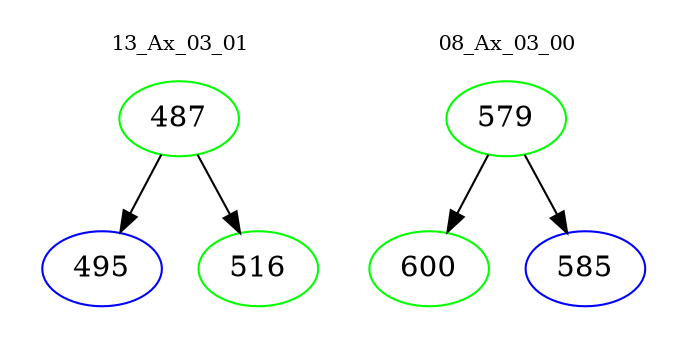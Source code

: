 digraph{
subgraph cluster_0 {
color = white
label = "13_Ax_03_01";
fontsize=10;
T0_487 [label="487", color="green"]
T0_487 -> T0_495 [color="black"]
T0_495 [label="495", color="blue"]
T0_487 -> T0_516 [color="black"]
T0_516 [label="516", color="green"]
}
subgraph cluster_1 {
color = white
label = "08_Ax_03_00";
fontsize=10;
T1_579 [label="579", color="green"]
T1_579 -> T1_600 [color="black"]
T1_600 [label="600", color="green"]
T1_579 -> T1_585 [color="black"]
T1_585 [label="585", color="blue"]
}
}
